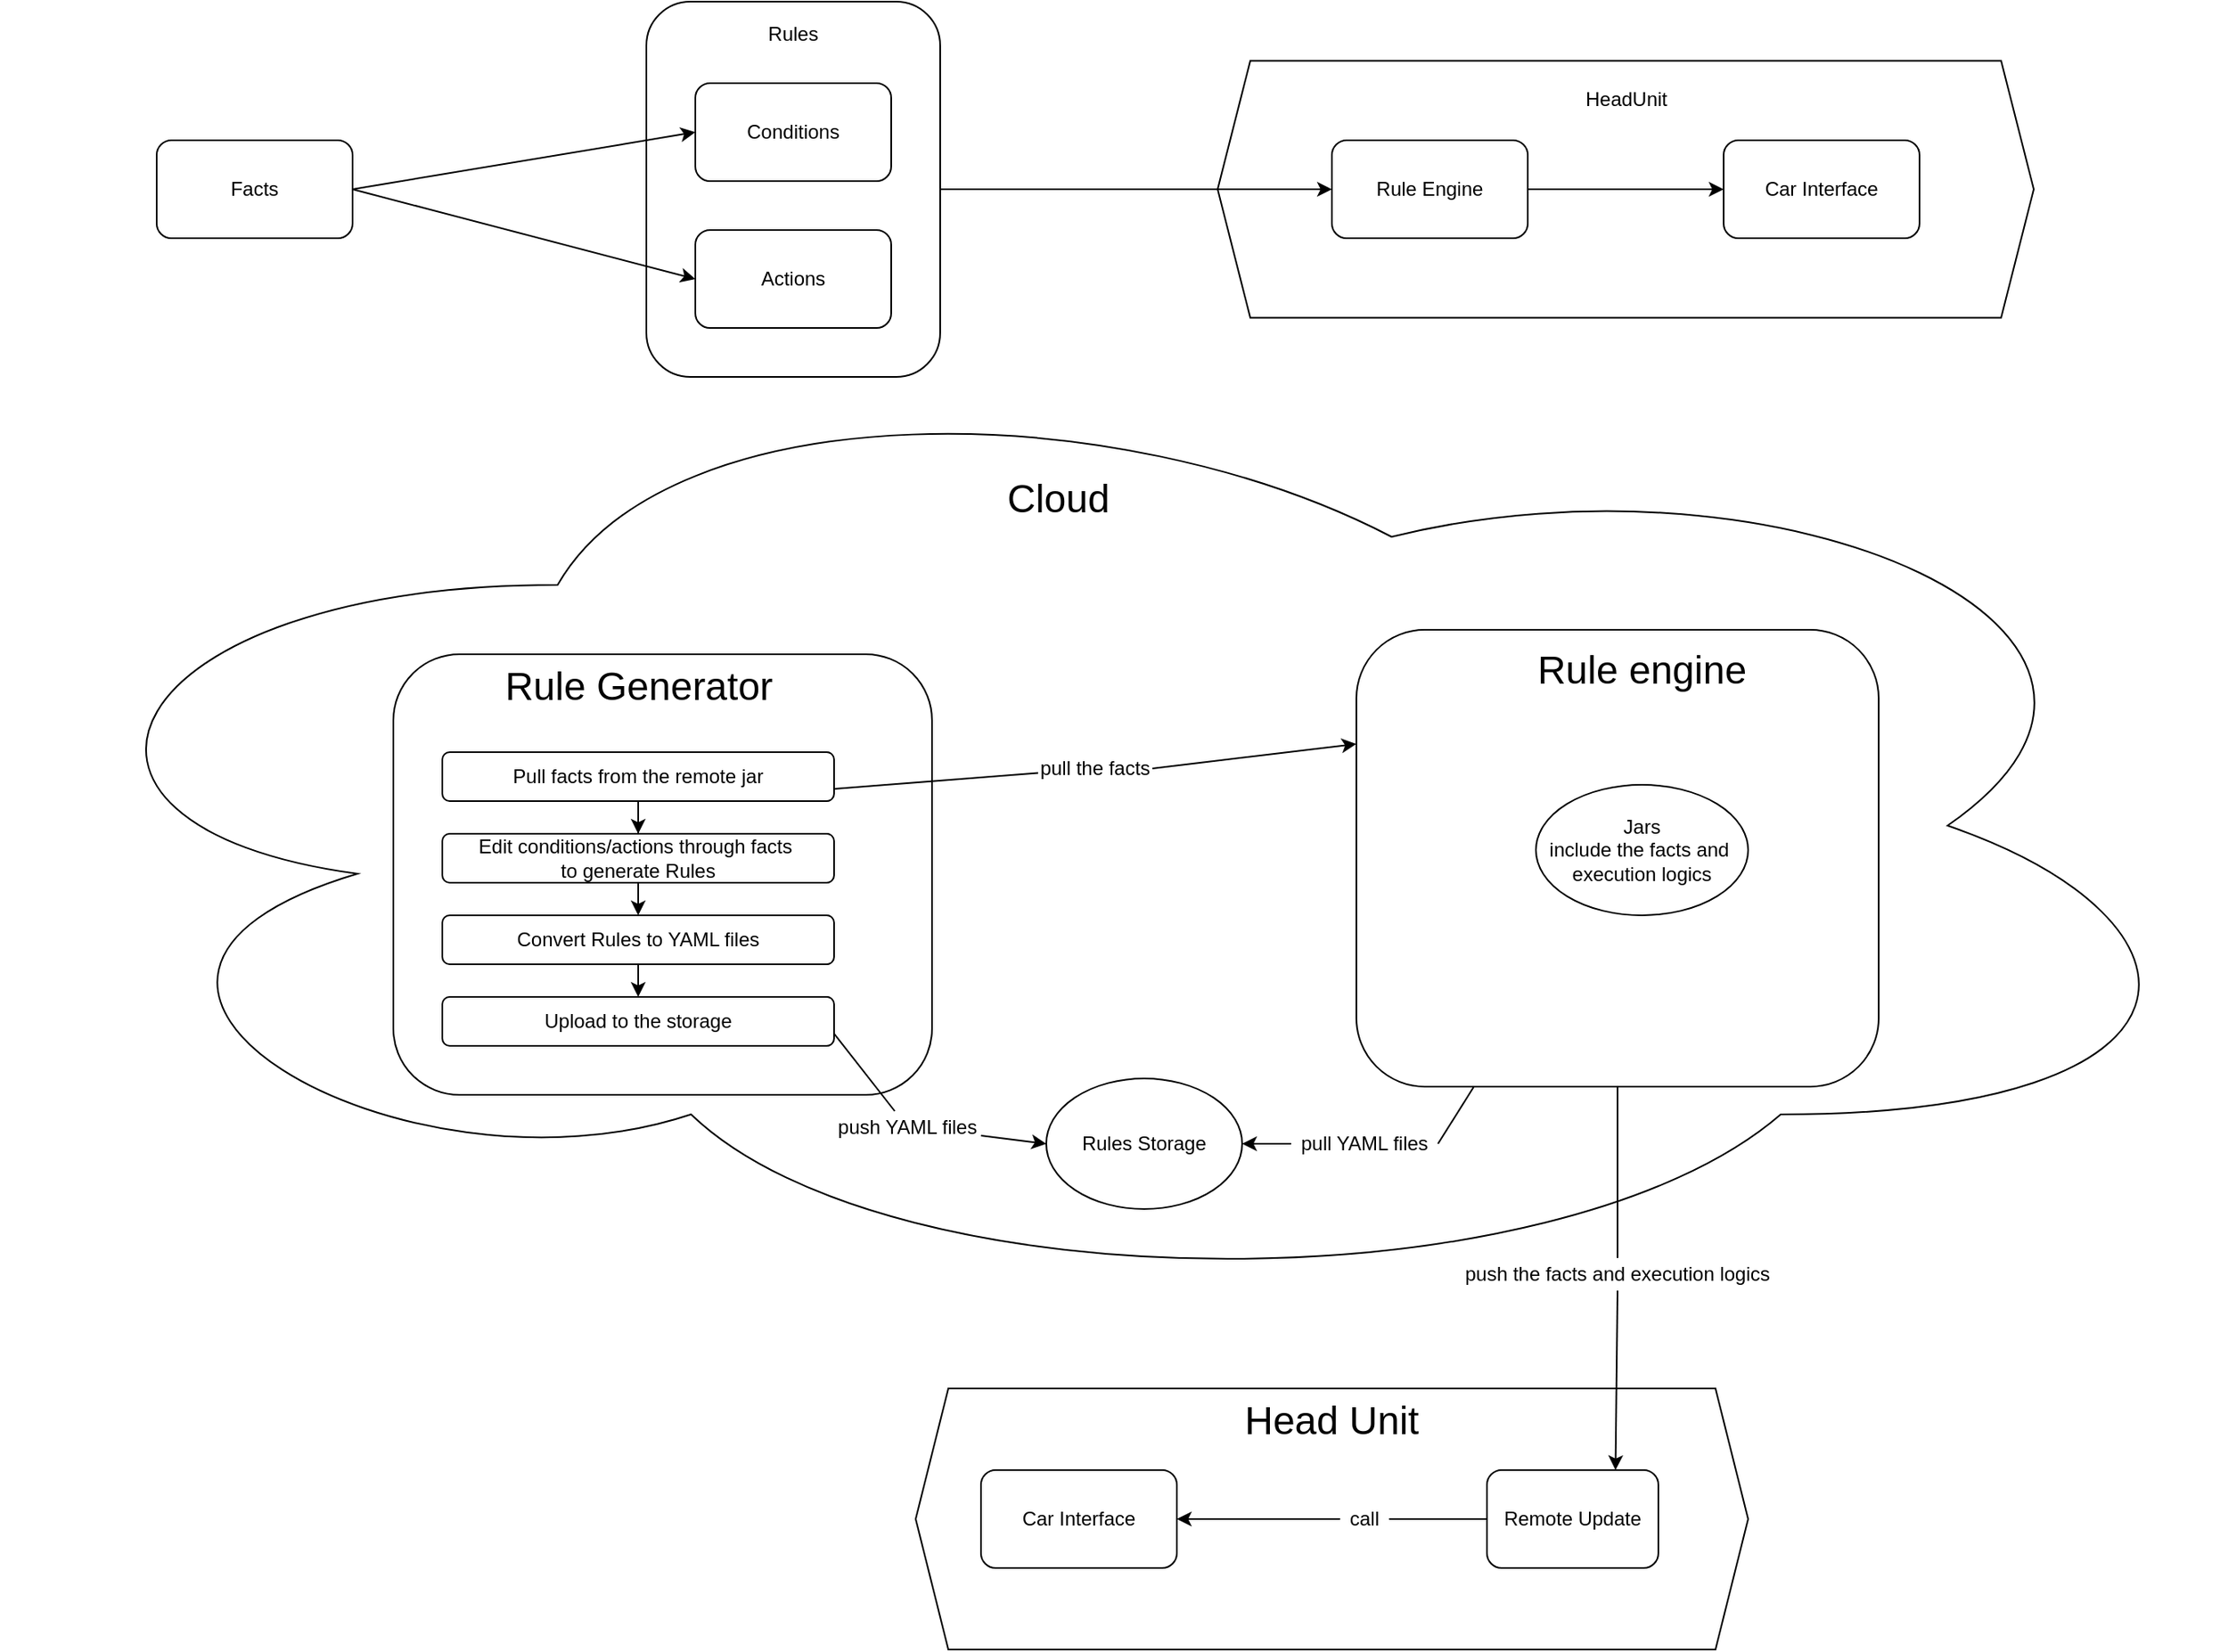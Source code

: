 <mxfile version="14.6.11" type="github">
  <diagram id="9peSq6l4eEjm_6dnP8N0" name="Page-1">
    <mxGraphModel dx="4722" dy="5443" grid="1" gridSize="10" guides="1" tooltips="1" connect="1" arrows="1" fold="1" page="1" pageScale="1" pageWidth="3300" pageHeight="4681" math="0" shadow="0">
      <root>
        <mxCell id="0" />
        <mxCell id="1" parent="0" />
        <mxCell id="ug51U8YEFD2PKiBrwO0X-4" value="" style="shape=hexagon;perimeter=hexagonPerimeter2;whiteSpace=wrap;html=1;fixedSize=1;" parent="1" vertex="1">
          <mxGeometry x="330" y="570" width="510" height="160" as="geometry" />
        </mxCell>
        <mxCell id="ug51U8YEFD2PKiBrwO0X-8" value="" style="ellipse;shape=cloud;whiteSpace=wrap;html=1;fillOpacity=100;" parent="1" vertex="1">
          <mxGeometry x="-230" y="-70" width="1362.5" height="590" as="geometry" />
        </mxCell>
        <mxCell id="ug51U8YEFD2PKiBrwO0X-9" value="Cloud" style="text;html=1;strokeColor=none;fillColor=none;align=center;verticalAlign=middle;whiteSpace=wrap;rounded=0;fontSize=24;" parent="1" vertex="1">
          <mxGeometry x="360" y="-10" width="115" height="70" as="geometry" />
        </mxCell>
        <mxCell id="ug51U8YEFD2PKiBrwO0X-10" value="" style="rounded=1;whiteSpace=wrap;html=1;" parent="1" vertex="1">
          <mxGeometry x="10" y="120" width="330" height="270" as="geometry" />
        </mxCell>
        <mxCell id="ug51U8YEFD2PKiBrwO0X-12" value="" style="endArrow=classic;html=1;entryX=0.75;entryY=0;entryDx=0;entryDy=0;exitX=0.5;exitY=1;exitDx=0;exitDy=0;startArrow=none;" parent="1" source="ug51U8YEFD2PKiBrwO0X-6" target="ug51U8YEFD2PKiBrwO0X-58" edge="1">
          <mxGeometry width="50" height="50" relative="1" as="geometry">
            <mxPoint x="880" y="200" as="sourcePoint" />
            <mxPoint x="690" y="641.46" as="targetPoint" />
          </mxGeometry>
        </mxCell>
        <mxCell id="ug51U8YEFD2PKiBrwO0X-6" value="push the facts and execution logics" style="text;html=1;strokeColor=none;fillColor=none;align=center;verticalAlign=middle;whiteSpace=wrap;rounded=0;" parent="1" vertex="1">
          <mxGeometry x="665" y="490" width="190" height="20" as="geometry" />
        </mxCell>
        <mxCell id="ug51U8YEFD2PKiBrwO0X-13" value="" style="endArrow=none;html=1;entryX=0.5;entryY=0;entryDx=0;entryDy=0;exitX=0.5;exitY=1;exitDx=0;exitDy=0;" parent="1" source="ug51U8YEFD2PKiBrwO0X-43" target="ug51U8YEFD2PKiBrwO0X-6" edge="1">
          <mxGeometry width="50" height="50" relative="1" as="geometry">
            <mxPoint x="880" y="200" as="sourcePoint" />
            <mxPoint x="680" y="640" as="targetPoint" />
          </mxGeometry>
        </mxCell>
        <mxCell id="ug51U8YEFD2PKiBrwO0X-27" value="" style="endArrow=classic;html=1;fontSize=12;exitX=1;exitY=0.5;exitDx=0;exitDy=0;startArrow=none;entryX=0;entryY=0.25;entryDx=0;entryDy=0;" parent="1" source="ug51U8YEFD2PKiBrwO0X-18" target="ug51U8YEFD2PKiBrwO0X-43" edge="1">
          <mxGeometry width="50" height="50" relative="1" as="geometry">
            <mxPoint x="700" y="380" as="sourcePoint" />
            <mxPoint x="750" y="330" as="targetPoint" />
          </mxGeometry>
        </mxCell>
        <mxCell id="ug51U8YEFD2PKiBrwO0X-18" value="pull the facts" style="text;html=1;strokeColor=none;fillColor=none;align=center;verticalAlign=middle;whiteSpace=wrap;rounded=0;fontSize=12;" parent="1" vertex="1">
          <mxGeometry x="405" y="180" width="70" height="20" as="geometry" />
        </mxCell>
        <mxCell id="ug51U8YEFD2PKiBrwO0X-28" value="" style="endArrow=none;html=1;fontSize=12;exitX=1;exitY=0.75;exitDx=0;exitDy=0;" parent="1" source="ug51U8YEFD2PKiBrwO0X-34" target="ug51U8YEFD2PKiBrwO0X-18" edge="1">
          <mxGeometry width="50" height="50" relative="1" as="geometry">
            <mxPoint x="620" y="135" as="sourcePoint" />
            <mxPoint x="860.023" y="138.935" as="targetPoint" />
          </mxGeometry>
        </mxCell>
        <mxCell id="ug51U8YEFD2PKiBrwO0X-29" value="&lt;span style=&quot;font-size: 24px&quot;&gt;Rule Generator&lt;/span&gt;" style="text;html=1;strokeColor=none;fillColor=none;align=center;verticalAlign=middle;whiteSpace=wrap;rounded=0;fontSize=12;" parent="1" vertex="1">
          <mxGeometry x="62.5" y="130" width="195" height="20" as="geometry" />
        </mxCell>
        <mxCell id="ug51U8YEFD2PKiBrwO0X-40" style="edgeStyle=orthogonalEdgeStyle;rounded=0;orthogonalLoop=1;jettySize=auto;html=1;exitX=0.5;exitY=1;exitDx=0;exitDy=0;entryX=0.5;entryY=0;entryDx=0;entryDy=0;fontSize=12;" parent="1" source="ug51U8YEFD2PKiBrwO0X-30" target="ug51U8YEFD2PKiBrwO0X-39" edge="1">
          <mxGeometry relative="1" as="geometry" />
        </mxCell>
        <mxCell id="ug51U8YEFD2PKiBrwO0X-30" value="Edit conditions/actions through facts&amp;nbsp;&lt;br&gt;to generate Rules" style="rounded=1;whiteSpace=wrap;html=1;fontSize=12;" parent="1" vertex="1">
          <mxGeometry x="40" y="230" width="240" height="30" as="geometry" />
        </mxCell>
        <mxCell id="ug51U8YEFD2PKiBrwO0X-35" value="" style="edgeStyle=orthogonalEdgeStyle;rounded=0;orthogonalLoop=1;jettySize=auto;html=1;fontSize=12;" parent="1" source="ug51U8YEFD2PKiBrwO0X-34" target="ug51U8YEFD2PKiBrwO0X-30" edge="1">
          <mxGeometry relative="1" as="geometry" />
        </mxCell>
        <mxCell id="ug51U8YEFD2PKiBrwO0X-34" value="Pull facts from the remote jar" style="rounded=1;whiteSpace=wrap;html=1;fontSize=12;" parent="1" vertex="1">
          <mxGeometry x="40" y="180" width="240" height="30" as="geometry" />
        </mxCell>
        <mxCell id="ug51U8YEFD2PKiBrwO0X-42" style="edgeStyle=orthogonalEdgeStyle;rounded=0;orthogonalLoop=1;jettySize=auto;html=1;exitX=0.5;exitY=1;exitDx=0;exitDy=0;entryX=0.5;entryY=0;entryDx=0;entryDy=0;fontSize=12;" parent="1" source="ug51U8YEFD2PKiBrwO0X-39" target="ug51U8YEFD2PKiBrwO0X-41" edge="1">
          <mxGeometry relative="1" as="geometry" />
        </mxCell>
        <mxCell id="ug51U8YEFD2PKiBrwO0X-39" value="Convert Rules to YAML files" style="rounded=1;whiteSpace=wrap;html=1;fontSize=12;" parent="1" vertex="1">
          <mxGeometry x="40" y="280" width="240" height="30" as="geometry" />
        </mxCell>
        <mxCell id="ug51U8YEFD2PKiBrwO0X-41" value="Upload to the storage" style="rounded=1;whiteSpace=wrap;html=1;fontSize=12;" parent="1" vertex="1">
          <mxGeometry x="40" y="330" width="240" height="30" as="geometry" />
        </mxCell>
        <mxCell id="ug51U8YEFD2PKiBrwO0X-43" value="" style="rounded=1;whiteSpace=wrap;html=1;fontSize=12;" parent="1" vertex="1">
          <mxGeometry x="600" y="105" width="320" height="280" as="geometry" />
        </mxCell>
        <mxCell id="ug51U8YEFD2PKiBrwO0X-44" value="Rule engine" style="text;html=1;strokeColor=none;fillColor=none;align=center;verticalAlign=middle;whiteSpace=wrap;rounded=0;fontSize=24;" parent="1" vertex="1">
          <mxGeometry x="650" y="120" width="250" height="20" as="geometry" />
        </mxCell>
        <mxCell id="ug51U8YEFD2PKiBrwO0X-45" value="Jars&lt;br&gt;include the facts and&amp;nbsp;&lt;br&gt;execution logics" style="ellipse;whiteSpace=wrap;html=1;" parent="1" vertex="1">
          <mxGeometry x="710" y="200" width="130" height="80" as="geometry" />
        </mxCell>
        <mxCell id="ug51U8YEFD2PKiBrwO0X-49" value="" style="endArrow=classic;html=1;fontSize=24;exitX=1;exitY=0.75;exitDx=0;exitDy=0;startArrow=none;entryX=0;entryY=0.5;entryDx=0;entryDy=0;" parent="1" source="ug51U8YEFD2PKiBrwO0X-50" target="ug51U8YEFD2PKiBrwO0X-53" edge="1">
          <mxGeometry width="50" height="50" relative="1" as="geometry">
            <mxPoint x="460" y="330" as="sourcePoint" />
            <mxPoint x="510" y="280" as="targetPoint" />
          </mxGeometry>
        </mxCell>
        <mxCell id="ug51U8YEFD2PKiBrwO0X-50" value="push YAML files" style="text;html=1;strokeColor=none;fillColor=none;align=center;verticalAlign=middle;whiteSpace=wrap;rounded=0;fontSize=12;" parent="1" vertex="1">
          <mxGeometry x="280" y="400" width="90" height="20" as="geometry" />
        </mxCell>
        <mxCell id="ug51U8YEFD2PKiBrwO0X-51" value="" style="endArrow=none;html=1;fontSize=24;exitX=1;exitY=0.75;exitDx=0;exitDy=0;" parent="1" source="ug51U8YEFD2PKiBrwO0X-41" target="ug51U8YEFD2PKiBrwO0X-50" edge="1">
          <mxGeometry width="50" height="50" relative="1" as="geometry">
            <mxPoint x="280" y="352.5" as="sourcePoint" />
            <mxPoint x="600" y="280.833" as="targetPoint" />
          </mxGeometry>
        </mxCell>
        <mxCell id="ug51U8YEFD2PKiBrwO0X-53" value="Rules Storage" style="ellipse;whiteSpace=wrap;html=1;fontSize=12;" parent="1" vertex="1">
          <mxGeometry x="410" y="380" width="120" height="80" as="geometry" />
        </mxCell>
        <mxCell id="ug51U8YEFD2PKiBrwO0X-54" value="" style="endArrow=classic;html=1;fontSize=12;entryX=1;entryY=0.5;entryDx=0;entryDy=0;startArrow=none;" parent="1" source="ug51U8YEFD2PKiBrwO0X-55" target="ug51U8YEFD2PKiBrwO0X-53" edge="1">
          <mxGeometry width="50" height="50" relative="1" as="geometry">
            <mxPoint x="460" y="220" as="sourcePoint" />
            <mxPoint x="510" y="170" as="targetPoint" />
          </mxGeometry>
        </mxCell>
        <mxCell id="ug51U8YEFD2PKiBrwO0X-55" value="pull YAML files" style="text;html=1;strokeColor=none;fillColor=none;align=center;verticalAlign=middle;whiteSpace=wrap;rounded=0;fontSize=12;" parent="1" vertex="1">
          <mxGeometry x="560" y="410" width="90" height="20" as="geometry" />
        </mxCell>
        <mxCell id="ug51U8YEFD2PKiBrwO0X-56" value="" style="endArrow=none;html=1;fontSize=12;entryX=1;entryY=0.5;entryDx=0;entryDy=0;" parent="1" source="ug51U8YEFD2PKiBrwO0X-43" target="ug51U8YEFD2PKiBrwO0X-55" edge="1">
          <mxGeometry width="50" height="50" relative="1" as="geometry">
            <mxPoint x="600" y="370.957" as="sourcePoint" />
            <mxPoint x="525" y="430" as="targetPoint" />
          </mxGeometry>
        </mxCell>
        <mxCell id="ug51U8YEFD2PKiBrwO0X-57" value="Head Unit" style="text;html=1;strokeColor=none;fillColor=none;align=center;verticalAlign=middle;whiteSpace=wrap;rounded=0;fontSize=24;" parent="1" vertex="1">
          <mxGeometry x="530" y="580" width="110" height="20" as="geometry" />
        </mxCell>
        <mxCell id="ug51U8YEFD2PKiBrwO0X-61" style="edgeStyle=orthogonalEdgeStyle;rounded=0;orthogonalLoop=1;jettySize=auto;html=1;entryX=1;entryY=0.5;entryDx=0;entryDy=0;fontSize=12;startArrow=none;" parent="1" source="ug51U8YEFD2PKiBrwO0X-62" target="ug51U8YEFD2PKiBrwO0X-59" edge="1">
          <mxGeometry relative="1" as="geometry" />
        </mxCell>
        <mxCell id="ug51U8YEFD2PKiBrwO0X-58" value="&lt;font style=&quot;font-size: 12px&quot;&gt;Remote Update&lt;/font&gt;" style="rounded=1;whiteSpace=wrap;html=1;fontSize=12;" parent="1" vertex="1">
          <mxGeometry x="680" y="620" width="105" height="60" as="geometry" />
        </mxCell>
        <mxCell id="ug51U8YEFD2PKiBrwO0X-59" value="&lt;font style=&quot;font-size: 12px&quot;&gt;Car Interface&lt;/font&gt;" style="rounded=1;whiteSpace=wrap;html=1;fontSize=12;" parent="1" vertex="1">
          <mxGeometry x="370" y="620" width="120" height="60" as="geometry" />
        </mxCell>
        <mxCell id="ug51U8YEFD2PKiBrwO0X-62" value="call" style="text;html=1;strokeColor=none;fillColor=none;align=center;verticalAlign=middle;whiteSpace=wrap;rounded=0;fontSize=12;" parent="1" vertex="1">
          <mxGeometry x="590" y="640" width="30" height="20" as="geometry" />
        </mxCell>
        <mxCell id="ug51U8YEFD2PKiBrwO0X-63" value="" style="edgeStyle=orthogonalEdgeStyle;rounded=0;orthogonalLoop=1;jettySize=auto;html=1;entryX=1;entryY=0.5;entryDx=0;entryDy=0;fontSize=12;endArrow=none;" parent="1" source="ug51U8YEFD2PKiBrwO0X-58" target="ug51U8YEFD2PKiBrwO0X-62" edge="1">
          <mxGeometry relative="1" as="geometry">
            <mxPoint x="680" y="650" as="sourcePoint" />
            <mxPoint x="490" y="650" as="targetPoint" />
          </mxGeometry>
        </mxCell>
        <mxCell id="5pM0hY34elz7tYluStAw-1" value="Facts" style="rounded=1;whiteSpace=wrap;html=1;" vertex="1" parent="1">
          <mxGeometry x="-135" y="-195" width="120" height="60" as="geometry" />
        </mxCell>
        <mxCell id="5pM0hY34elz7tYluStAw-3" value="" style="rounded=1;whiteSpace=wrap;html=1;" vertex="1" parent="1">
          <mxGeometry x="165" y="-280" width="180" height="230" as="geometry" />
        </mxCell>
        <mxCell id="5pM0hY34elz7tYluStAw-4" value="Conditions" style="rounded=1;whiteSpace=wrap;html=1;" vertex="1" parent="1">
          <mxGeometry x="195" y="-230" width="120" height="60" as="geometry" />
        </mxCell>
        <mxCell id="5pM0hY34elz7tYluStAw-5" value="Actions" style="rounded=1;whiteSpace=wrap;html=1;" vertex="1" parent="1">
          <mxGeometry x="195" y="-140" width="120" height="60" as="geometry" />
        </mxCell>
        <mxCell id="5pM0hY34elz7tYluStAw-6" value="Rules" style="text;html=1;strokeColor=none;fillColor=none;align=center;verticalAlign=middle;whiteSpace=wrap;rounded=0;" vertex="1" parent="1">
          <mxGeometry x="235" y="-270" width="40" height="20" as="geometry" />
        </mxCell>
        <mxCell id="5pM0hY34elz7tYluStAw-10" value="" style="endArrow=classic;html=1;exitX=1;exitY=0.5;exitDx=0;exitDy=0;entryX=0;entryY=0.5;entryDx=0;entryDy=0;" edge="1" parent="1" source="5pM0hY34elz7tYluStAw-1" target="5pM0hY34elz7tYluStAw-4">
          <mxGeometry width="50" height="50" relative="1" as="geometry">
            <mxPoint x="335" y="110" as="sourcePoint" />
            <mxPoint x="385" y="60" as="targetPoint" />
          </mxGeometry>
        </mxCell>
        <mxCell id="5pM0hY34elz7tYluStAw-11" value="" style="endArrow=classic;html=1;exitX=1;exitY=0.5;exitDx=0;exitDy=0;entryX=0;entryY=0.5;entryDx=0;entryDy=0;" edge="1" parent="1" source="5pM0hY34elz7tYluStAw-1" target="5pM0hY34elz7tYluStAw-5">
          <mxGeometry width="50" height="50" relative="1" as="geometry">
            <mxPoint x="335" y="110" as="sourcePoint" />
            <mxPoint x="385" y="60" as="targetPoint" />
          </mxGeometry>
        </mxCell>
        <mxCell id="5pM0hY34elz7tYluStAw-15" value="" style="shape=hexagon;perimeter=hexagonPerimeter2;whiteSpace=wrap;html=1;fixedSize=1;" vertex="1" parent="1">
          <mxGeometry x="515" y="-243.75" width="500" height="157.5" as="geometry" />
        </mxCell>
        <mxCell id="5pM0hY34elz7tYluStAw-16" value="HeadUnit" style="text;html=1;strokeColor=none;fillColor=none;align=center;verticalAlign=middle;whiteSpace=wrap;rounded=0;" vertex="1" parent="1">
          <mxGeometry x="721.5" y="-230" width="87" height="20" as="geometry" />
        </mxCell>
        <mxCell id="5pM0hY34elz7tYluStAw-17" value="Rule Engine" style="rounded=1;whiteSpace=wrap;html=1;" vertex="1" parent="1">
          <mxGeometry x="585" y="-195" width="120" height="60" as="geometry" />
        </mxCell>
        <mxCell id="5pM0hY34elz7tYluStAw-18" value="Car Interface" style="rounded=1;whiteSpace=wrap;html=1;" vertex="1" parent="1">
          <mxGeometry x="825" y="-195" width="120" height="60" as="geometry" />
        </mxCell>
        <mxCell id="5pM0hY34elz7tYluStAw-19" value="" style="endArrow=classic;html=1;exitX=1;exitY=0.5;exitDx=0;exitDy=0;entryX=0;entryY=0.5;entryDx=0;entryDy=0;" edge="1" parent="1" source="5pM0hY34elz7tYluStAw-3" target="5pM0hY34elz7tYluStAw-17">
          <mxGeometry width="50" height="50" relative="1" as="geometry">
            <mxPoint x="335" as="sourcePoint" />
            <mxPoint x="385" y="-50" as="targetPoint" />
          </mxGeometry>
        </mxCell>
        <mxCell id="5pM0hY34elz7tYluStAw-20" value="" style="endArrow=classic;html=1;exitX=1;exitY=0.5;exitDx=0;exitDy=0;" edge="1" parent="1" source="5pM0hY34elz7tYluStAw-17" target="5pM0hY34elz7tYluStAw-18">
          <mxGeometry width="50" height="50" relative="1" as="geometry">
            <mxPoint x="335" as="sourcePoint" />
            <mxPoint x="385" y="-50" as="targetPoint" />
          </mxGeometry>
        </mxCell>
      </root>
    </mxGraphModel>
  </diagram>
</mxfile>
